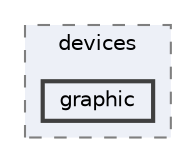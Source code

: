 digraph "C:/Users/João Costa/Desktop/FEUP/MINIX-LCOM/shared/g1/proj/src/devices/graphic"
{
 // LATEX_PDF_SIZE
  bgcolor="transparent";
  edge [fontname=Helvetica,fontsize=10,labelfontname=Helvetica,labelfontsize=10];
  node [fontname=Helvetica,fontsize=10,shape=box,height=0.2,width=0.4];
  compound=true
  subgraph clusterdir_6fac9273c1f4413d2ee63ba6cd0b0eb2 {
    graph [ bgcolor="#edf0f7", pencolor="grey50", label="devices", fontname=Helvetica,fontsize=10 style="filled,dashed", URL="dir_6fac9273c1f4413d2ee63ba6cd0b0eb2.html",tooltip=""]
  dir_dbf1c19e0784f637b267c62fb31bac52 [label="graphic", fillcolor="#edf0f7", color="grey25", style="filled,bold", URL="dir_dbf1c19e0784f637b267c62fb31bac52.html",tooltip=""];
  }
}
